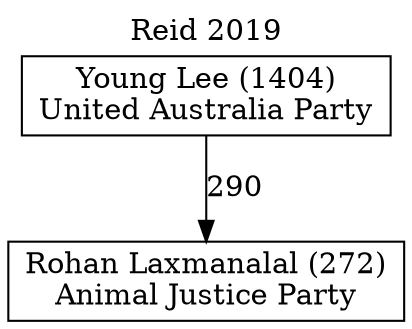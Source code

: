 // House preference flow
digraph "Rohan Laxmanalal (272)_Reid_2019" {
	graph [label="Reid 2019" labelloc=t mclimit=10]
	node [shape=box]
	"Rohan Laxmanalal (272)" [label="Rohan Laxmanalal (272)
Animal Justice Party"]
	"Young Lee (1404)" [label="Young Lee (1404)
United Australia Party"]
	"Young Lee (1404)" -> "Rohan Laxmanalal (272)" [label=290]
}
